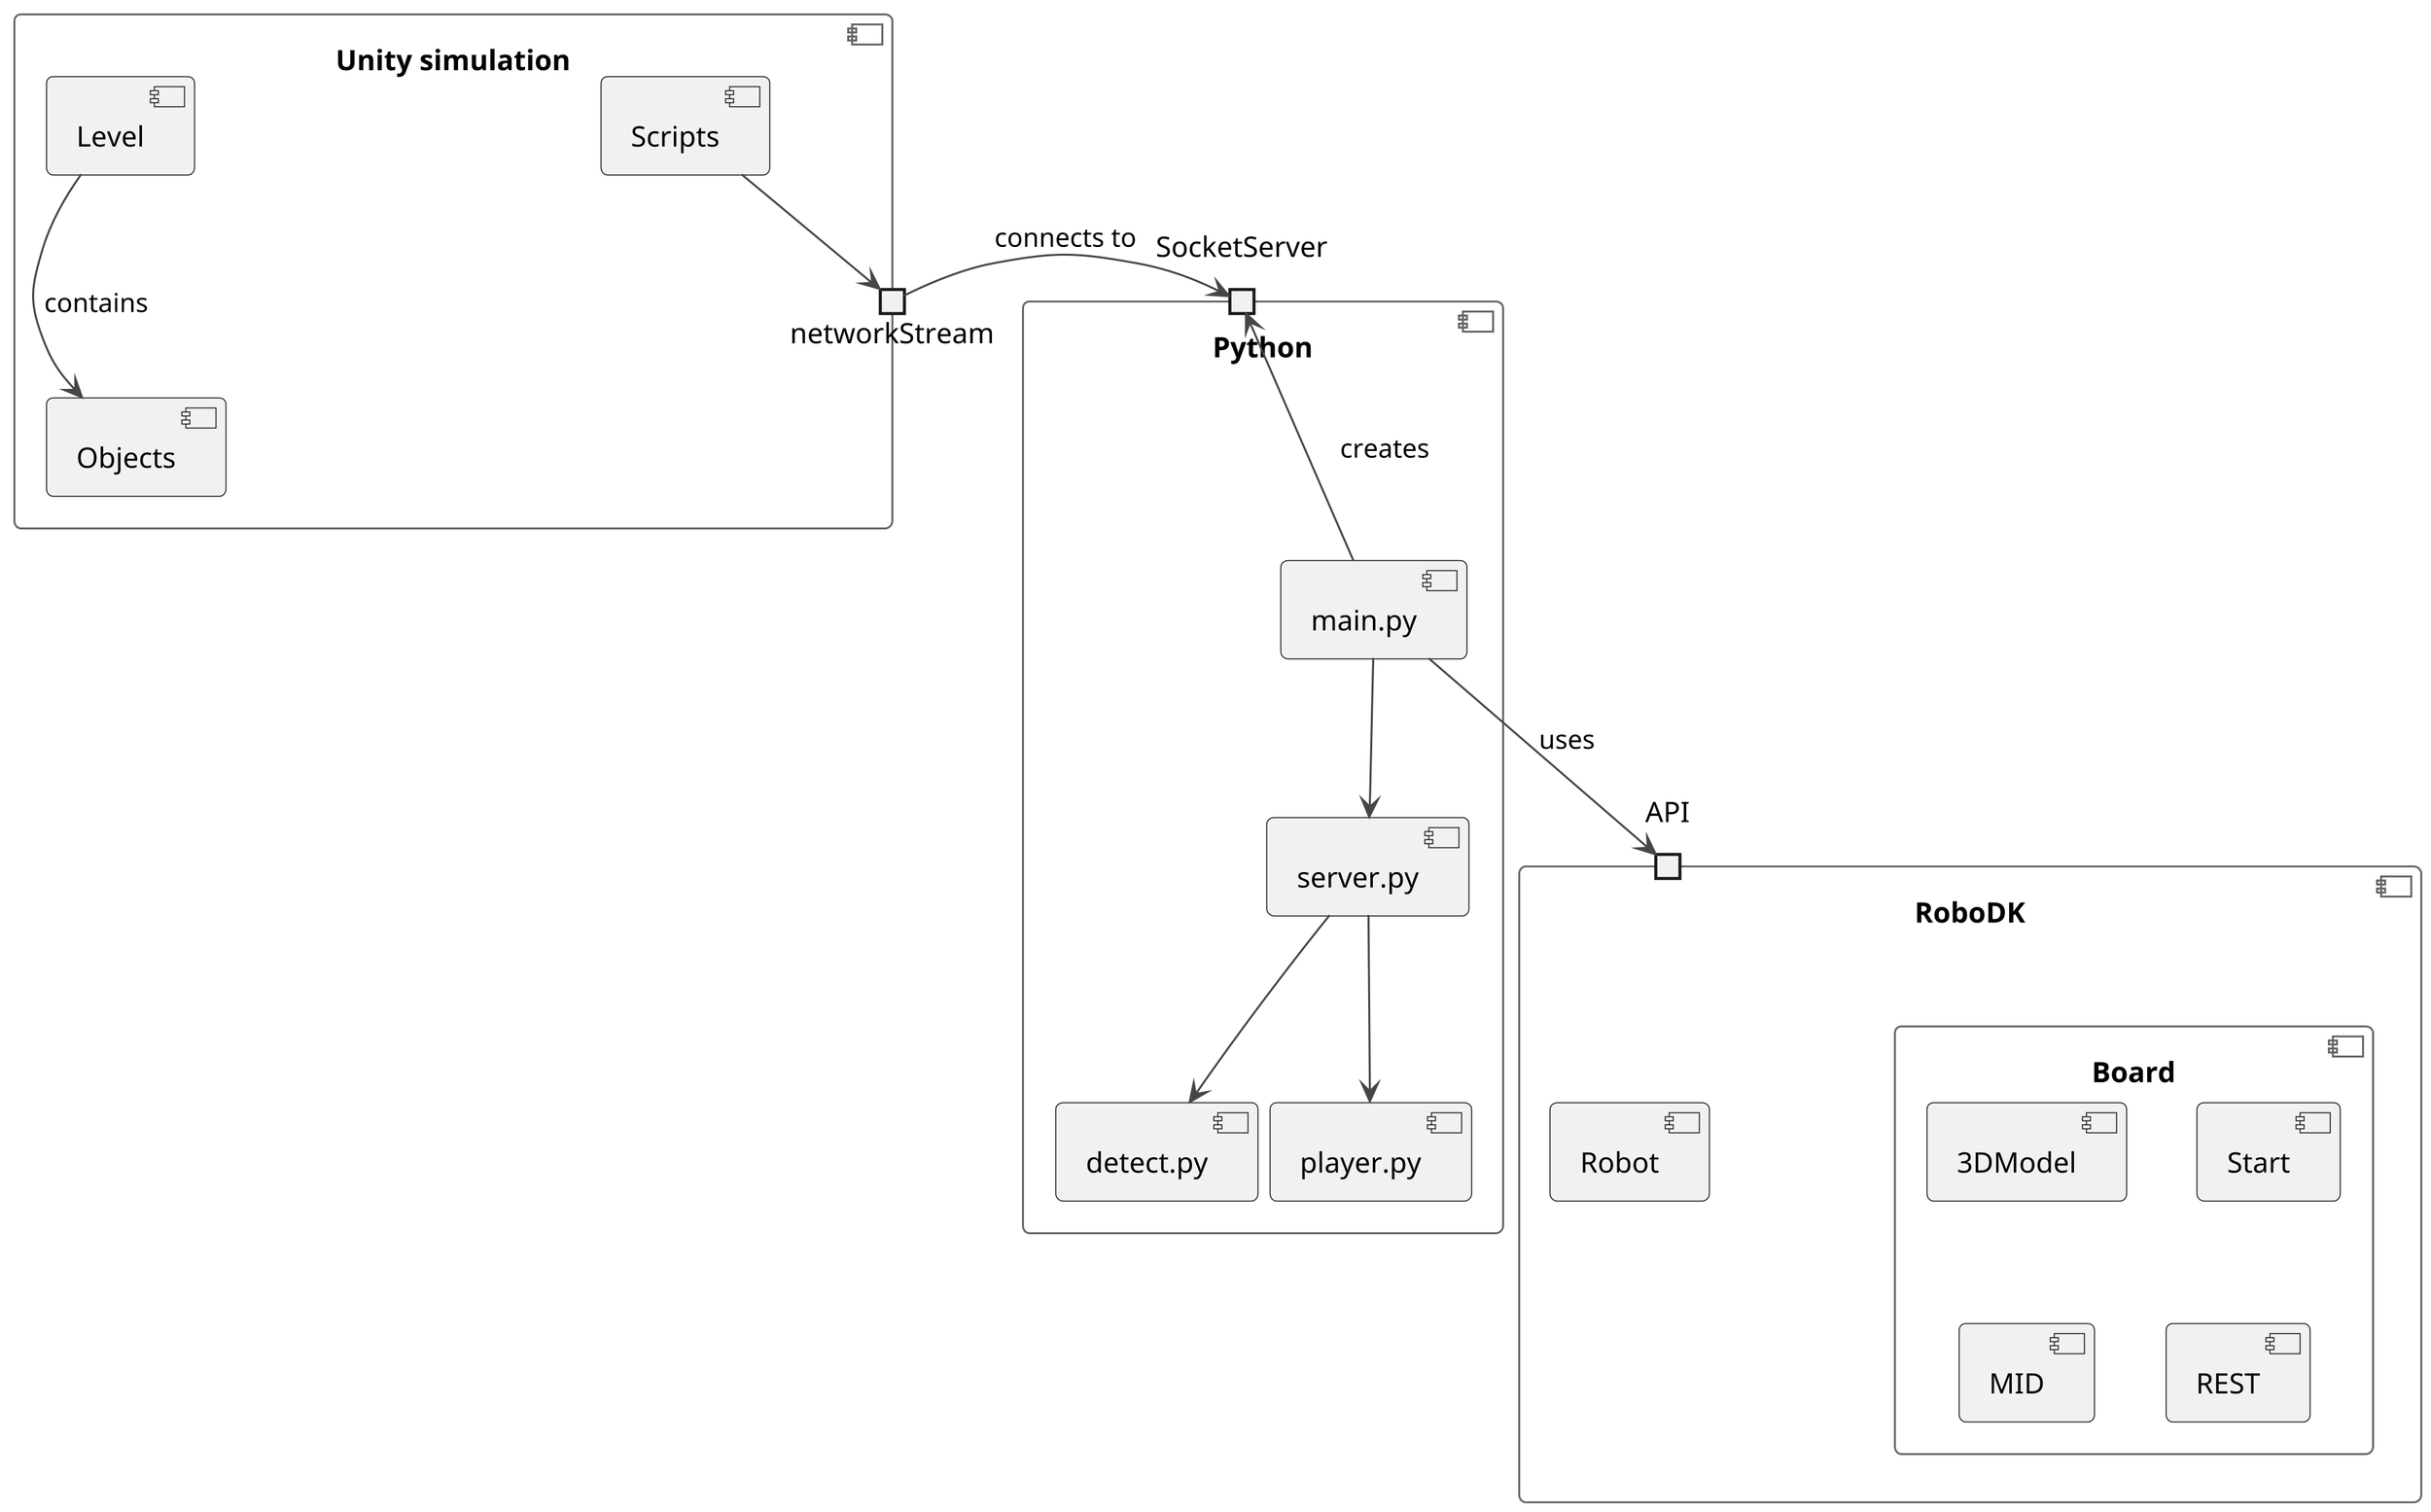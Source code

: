 @startuml Comp

!theme vibrant
scale 3


component RoboDK{
    [Robot]
    component "Board" {
        component 3DModel
        component Start
        component MID
        component REST

    }
    portin API

}

component "Unity simulation\n\n\n"{
    component Level
    component Scripts
    component Objects
    portout networkStream
}


component Python{
    portin SocketServer
    component main.py
    component server.py
    component detect.py
    component player.py
}



[main.py] -down-> [server.py]
[server.py] -down-> [detect.py]
[server.py] -down-> [player.py]

[main.py] -down-> [API] : uses
main.py --> [SocketServer] : creates

[Scripts] --> [networkStream]
[networkStream] -right-> [SocketServer] : connects to
[Level] --> [Objects] : contains

@enduml